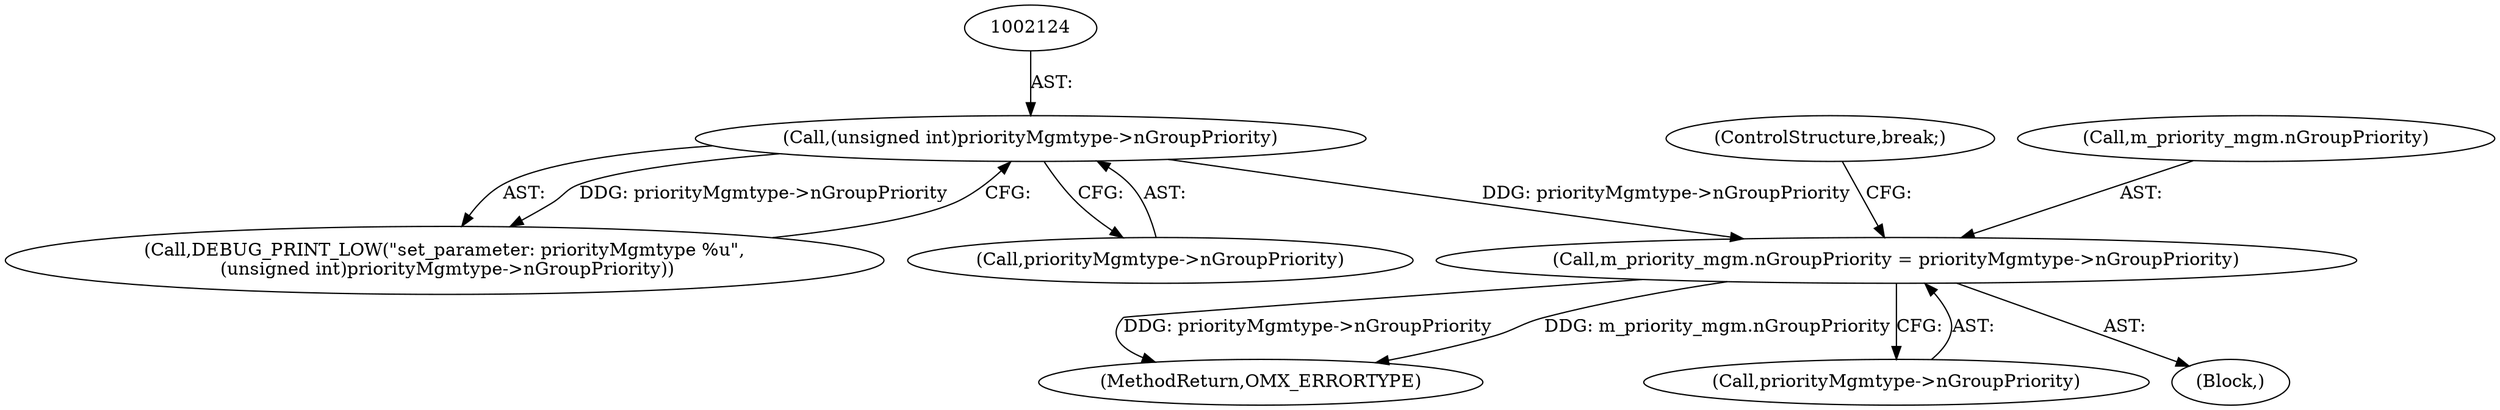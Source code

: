 digraph "0_Android_46e305be6e670a5a0041b0b4861122a0f1aabefa_2@pointer" {
"1002135" [label="(Call,m_priority_mgm.nGroupPriority = priorityMgmtype->nGroupPriority)"];
"1002123" [label="(Call,(unsigned int)priorityMgmtype->nGroupPriority)"];
"1002123" [label="(Call,(unsigned int)priorityMgmtype->nGroupPriority)"];
"1002142" [label="(ControlStructure,break;)"];
"1002121" [label="(Call,DEBUG_PRINT_LOW(\"set_parameter: priorityMgmtype %u\",\n (unsigned int)priorityMgmtype->nGroupPriority))"];
"1002125" [label="(Call,priorityMgmtype->nGroupPriority)"];
"1002135" [label="(Call,m_priority_mgm.nGroupPriority = priorityMgmtype->nGroupPriority)"];
"1003158" [label="(MethodReturn,OMX_ERRORTYPE)"];
"1002139" [label="(Call,priorityMgmtype->nGroupPriority)"];
"1002136" [label="(Call,m_priority_mgm.nGroupPriority)"];
"1002095" [label="(Block,)"];
"1002135" -> "1002095"  [label="AST: "];
"1002135" -> "1002139"  [label="CFG: "];
"1002136" -> "1002135"  [label="AST: "];
"1002139" -> "1002135"  [label="AST: "];
"1002142" -> "1002135"  [label="CFG: "];
"1002135" -> "1003158"  [label="DDG: priorityMgmtype->nGroupPriority"];
"1002135" -> "1003158"  [label="DDG: m_priority_mgm.nGroupPriority"];
"1002123" -> "1002135"  [label="DDG: priorityMgmtype->nGroupPriority"];
"1002123" -> "1002121"  [label="AST: "];
"1002123" -> "1002125"  [label="CFG: "];
"1002124" -> "1002123"  [label="AST: "];
"1002125" -> "1002123"  [label="AST: "];
"1002121" -> "1002123"  [label="CFG: "];
"1002123" -> "1002121"  [label="DDG: priorityMgmtype->nGroupPriority"];
}
